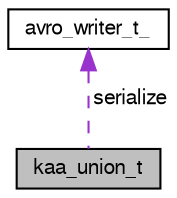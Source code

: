 digraph "kaa_union_t"
{
  bgcolor="transparent";
  edge [fontname="FreeSans",fontsize="10",labelfontname="FreeSans",labelfontsize="10"];
  node [fontname="FreeSans",fontsize="10",shape=record];
  Node1 [label="kaa_union_t",height=0.2,width=0.4,color="black", fillcolor="grey75", style="filled" fontcolor="black"];
  Node2 -> Node1 [dir="back",color="darkorchid3",fontsize="10",style="dashed",label=" serialize" ,fontname="FreeSans"];
  Node2 [label="avro_writer_t_",height=0.2,width=0.4,color="black",URL="$structavro__writer__t__.html"];
}
